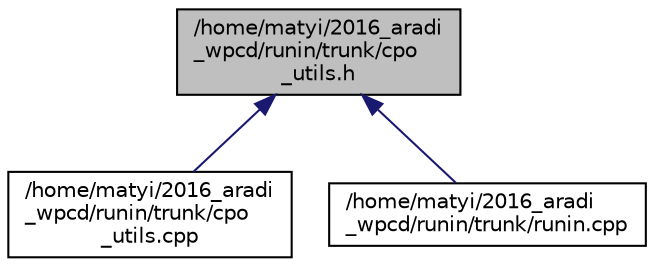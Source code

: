 digraph "/home/matyi/2016_aradi_wpcd/runin/trunk/cpo_utils.h"
{
  edge [fontname="Helvetica",fontsize="10",labelfontname="Helvetica",labelfontsize="10"];
  node [fontname="Helvetica",fontsize="10",shape=record];
  Node1 [label="/home/matyi/2016_aradi\l_wpcd/runin/trunk/cpo\l_utils.h",height=0.2,width=0.4,color="black", fillcolor="grey75", style="filled", fontcolor="black"];
  Node1 -> Node2 [dir="back",color="midnightblue",fontsize="10",style="solid",fontname="Helvetica"];
  Node2 [label="/home/matyi/2016_aradi\l_wpcd/runin/trunk/cpo\l_utils.cpp",height=0.2,width=0.4,color="black", fillcolor="white", style="filled",URL="$cpo__utils_8cpp.html"];
  Node1 -> Node3 [dir="back",color="midnightblue",fontsize="10",style="solid",fontname="Helvetica"];
  Node3 [label="/home/matyi/2016_aradi\l_wpcd/runin/trunk/runin.cpp",height=0.2,width=0.4,color="black", fillcolor="white", style="filled",URL="$runin_8cpp.html"];
}
